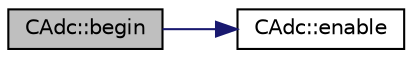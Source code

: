 digraph "CAdc::begin"
{
  edge [fontname="Helvetica",fontsize="10",labelfontname="Helvetica",labelfontsize="10"];
  node [fontname="Helvetica",fontsize="10",shape=record];
  rankdir="LR";
  Node1 [label="CAdc::begin",height=0.2,width=0.4,color="black", fillcolor="grey75", style="filled" fontcolor="black"];
  Node1 -> Node2 [color="midnightblue",fontsize="10",style="solid",fontname="Helvetica"];
  Node2 [label="CAdc::enable",height=0.2,width=0.4,color="black", fillcolor="white", style="filled",URL="$d7/d0f/class_c_adc.html#ae2d5d7175c521f922a3606e470c861eb"];
}
